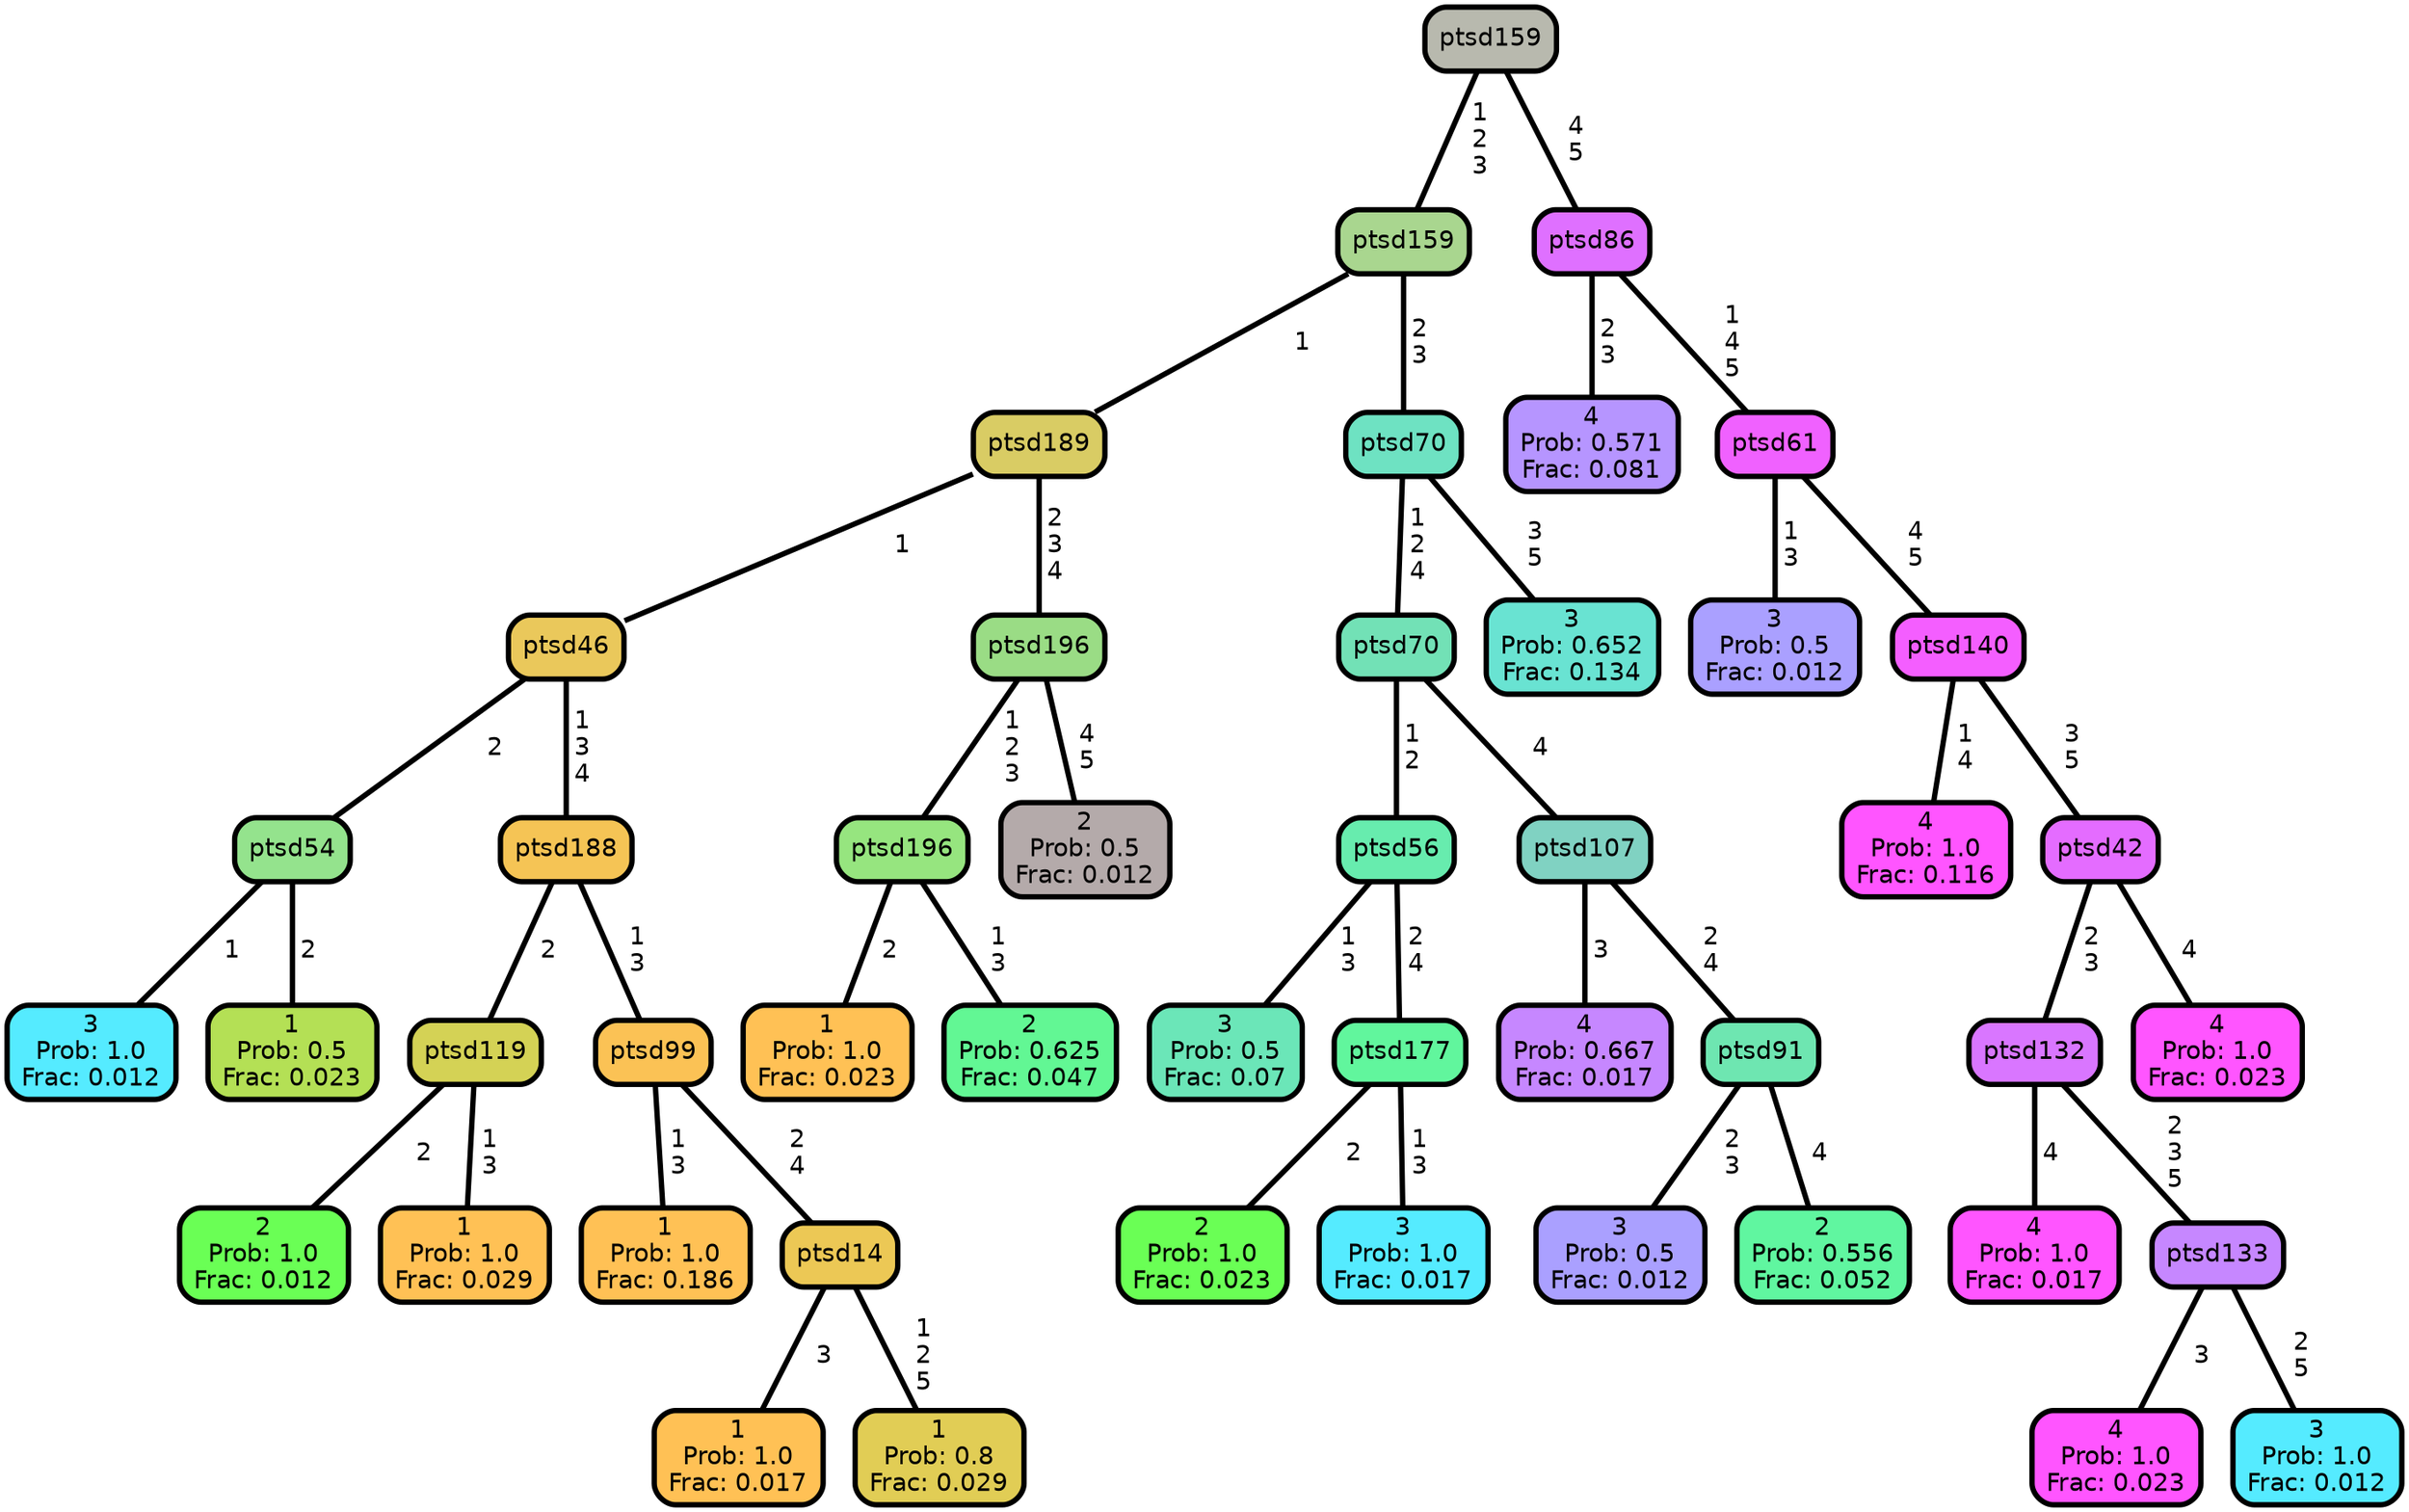 graph Tree {
node [shape=box, style="filled, rounded",color="black",penwidth="3",fontcolor="black",                 fontname=helvetica] ;
graph [ranksep="0 equally", splines=straight,                 bgcolor=transparent, dpi=200] ;
edge [fontname=helvetica, color=black] ;
0 [label="3
Prob: 1.0
Frac: 0.012", fillcolor="#55ebff"] ;
1 [label="ptsd54", fillcolor="#94e38d"] ;
2 [label="1
Prob: 0.5
Frac: 0.023", fillcolor="#b4e055"] ;
3 [label="ptsd46", fillcolor="#eac85b"] ;
4 [label="2
Prob: 1.0
Frac: 0.012", fillcolor="#6aff55"] ;
5 [label="ptsd119", fillcolor="#d4d255"] ;
6 [label="1
Prob: 1.0
Frac: 0.029", fillcolor="#ffc155"] ;
7 [label="ptsd188", fillcolor="#f5c455"] ;
8 [label="1
Prob: 1.0
Frac: 0.186", fillcolor="#ffc155"] ;
9 [label="ptsd99", fillcolor="#fbc255"] ;
10 [label="1
Prob: 1.0
Frac: 0.017", fillcolor="#ffc155"] ;
11 [label="ptsd14", fillcolor="#ecc855"] ;
12 [label="1
Prob: 0.8
Frac: 0.029", fillcolor="#e1cd55"] ;
13 [label="ptsd189", fillcolor="#d9cc64"] ;
14 [label="1
Prob: 1.0
Frac: 0.023", fillcolor="#ffc155"] ;
15 [label="ptsd196", fillcolor="#96e57f"] ;
16 [label="2
Prob: 0.625
Frac: 0.047", fillcolor="#62f794"] ;
17 [label="ptsd196", fillcolor="#9adc85"] ;
18 [label="2
Prob: 0.5
Frac: 0.012", fillcolor="#b4aaaa"] ;
19 [label="ptsd159", fillcolor="#a9d68f"] ;
20 [label="3
Prob: 0.5
Frac: 0.07", fillcolor="#6be6b8"] ;
21 [label="ptsd56", fillcolor="#67ecae"] ;
22 [label="2
Prob: 1.0
Frac: 0.023", fillcolor="#6aff55"] ;
23 [label="ptsd177", fillcolor="#61f69d"] ;
24 [label="3
Prob: 1.0
Frac: 0.017", fillcolor="#55ebff"] ;
25 [label="ptsd70", fillcolor="#72e1b6"] ;
26 [label="4
Prob: 0.667
Frac: 0.017", fillcolor="#c687ff"] ;
27 [label="ptsd107", fillcolor="#80d2c2"] ;
28 [label="3
Prob: 0.5
Frac: 0.012", fillcolor="#aaa0ff"] ;
29 [label="ptsd91", fillcolor="#6ee6b1"] ;
30 [label="2
Prob: 0.556
Frac: 0.052", fillcolor="#60f6a0"] ;
31 [label="ptsd70", fillcolor="#6ee2c2"] ;
32 [label="3
Prob: 0.652
Frac: 0.134", fillcolor="#69e3d2"] ;
33 [label="ptsd159", fillcolor="#b8b9ae"] ;
34 [label="4
Prob: 0.571
Frac: 0.081", fillcolor="#b695ff"] ;
35 [label="ptsd86", fillcolor="#df70ff"] ;
36 [label="3
Prob: 0.5
Frac: 0.012", fillcolor="#aaa0ff"] ;
37 [label="ptsd61", fillcolor="#f061ff"] ;
38 [label="4
Prob: 1.0
Frac: 0.116", fillcolor="#ff55ff"] ;
39 [label="ptsd140", fillcolor="#f45eff"] ;
40 [label="4
Prob: 1.0
Frac: 0.017", fillcolor="#ff55ff"] ;
41 [label="ptsd132", fillcolor="#d976ff"] ;
42 [label="4
Prob: 1.0
Frac: 0.023", fillcolor="#ff55ff"] ;
43 [label="ptsd133", fillcolor="#c687ff"] ;
44 [label="3
Prob: 1.0
Frac: 0.012", fillcolor="#55ebff"] ;
45 [label="ptsd42", fillcolor="#e46cff"] ;
46 [label="4
Prob: 1.0
Frac: 0.023", fillcolor="#ff55ff"] ;
1 -- 0 [label=" 1",penwidth=3] ;
1 -- 2 [label=" 2",penwidth=3] ;
3 -- 1 [label=" 2",penwidth=3] ;
3 -- 7 [label=" 1\n 3\n 4",penwidth=3] ;
5 -- 4 [label=" 2",penwidth=3] ;
5 -- 6 [label=" 1\n 3",penwidth=3] ;
7 -- 5 [label=" 2",penwidth=3] ;
7 -- 9 [label=" 1\n 3",penwidth=3] ;
9 -- 8 [label=" 1\n 3",penwidth=3] ;
9 -- 11 [label=" 2\n 4",penwidth=3] ;
11 -- 10 [label=" 3",penwidth=3] ;
11 -- 12 [label=" 1\n 2\n 5",penwidth=3] ;
13 -- 3 [label=" 1",penwidth=3] ;
13 -- 17 [label=" 2\n 3\n 4",penwidth=3] ;
15 -- 14 [label=" 2",penwidth=3] ;
15 -- 16 [label=" 1\n 3",penwidth=3] ;
17 -- 15 [label=" 1\n 2\n 3",penwidth=3] ;
17 -- 18 [label=" 4\n 5",penwidth=3] ;
19 -- 13 [label=" 1",penwidth=3] ;
19 -- 31 [label=" 2\n 3",penwidth=3] ;
21 -- 20 [label=" 1\n 3",penwidth=3] ;
21 -- 23 [label=" 2\n 4",penwidth=3] ;
23 -- 22 [label=" 2",penwidth=3] ;
23 -- 24 [label=" 1\n 3",penwidth=3] ;
25 -- 21 [label=" 1\n 2",penwidth=3] ;
25 -- 27 [label=" 4",penwidth=3] ;
27 -- 26 [label=" 3",penwidth=3] ;
27 -- 29 [label=" 2\n 4",penwidth=3] ;
29 -- 28 [label=" 2\n 3",penwidth=3] ;
29 -- 30 [label=" 4",penwidth=3] ;
31 -- 25 [label=" 1\n 2\n 4",penwidth=3] ;
31 -- 32 [label=" 3\n 5",penwidth=3] ;
33 -- 19 [label=" 1\n 2\n 3",penwidth=3] ;
33 -- 35 [label=" 4\n 5",penwidth=3] ;
35 -- 34 [label=" 2\n 3",penwidth=3] ;
35 -- 37 [label=" 1\n 4\n 5",penwidth=3] ;
37 -- 36 [label=" 1\n 3",penwidth=3] ;
37 -- 39 [label=" 4\n 5",penwidth=3] ;
39 -- 38 [label=" 1\n 4",penwidth=3] ;
39 -- 45 [label=" 3\n 5",penwidth=3] ;
41 -- 40 [label=" 4",penwidth=3] ;
41 -- 43 [label=" 2\n 3\n 5",penwidth=3] ;
43 -- 42 [label=" 3",penwidth=3] ;
43 -- 44 [label=" 2\n 5",penwidth=3] ;
45 -- 41 [label=" 2\n 3",penwidth=3] ;
45 -- 46 [label=" 4",penwidth=3] ;
{rank = same;}}